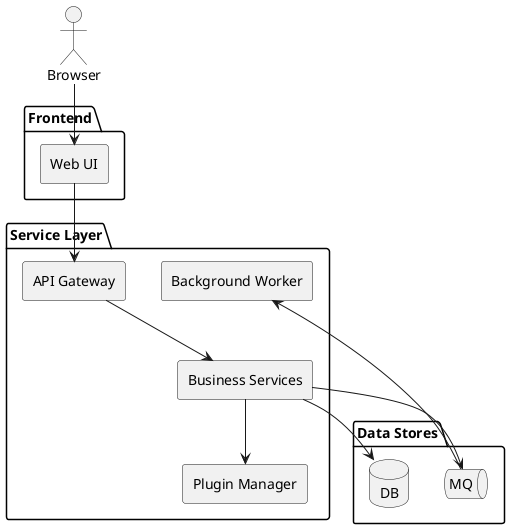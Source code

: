 @startuml
skinparam componentStyle rectangle
actor Browser

package "Frontend" {
  [Web UI] as UI
}

package "Service Layer" {
  [API Gateway] as API
  [Business Services] as Services
  [Plugin Manager] as PluginManager
  [Background Worker] as Worker
}

package "Data Stores" {
  database DB
  queue MQ
}

Browser --> UI
UI --> API
API --> Services
Services --> DB
Services --> MQ
Services --> PluginManager
MQ --> Worker
@enduml

